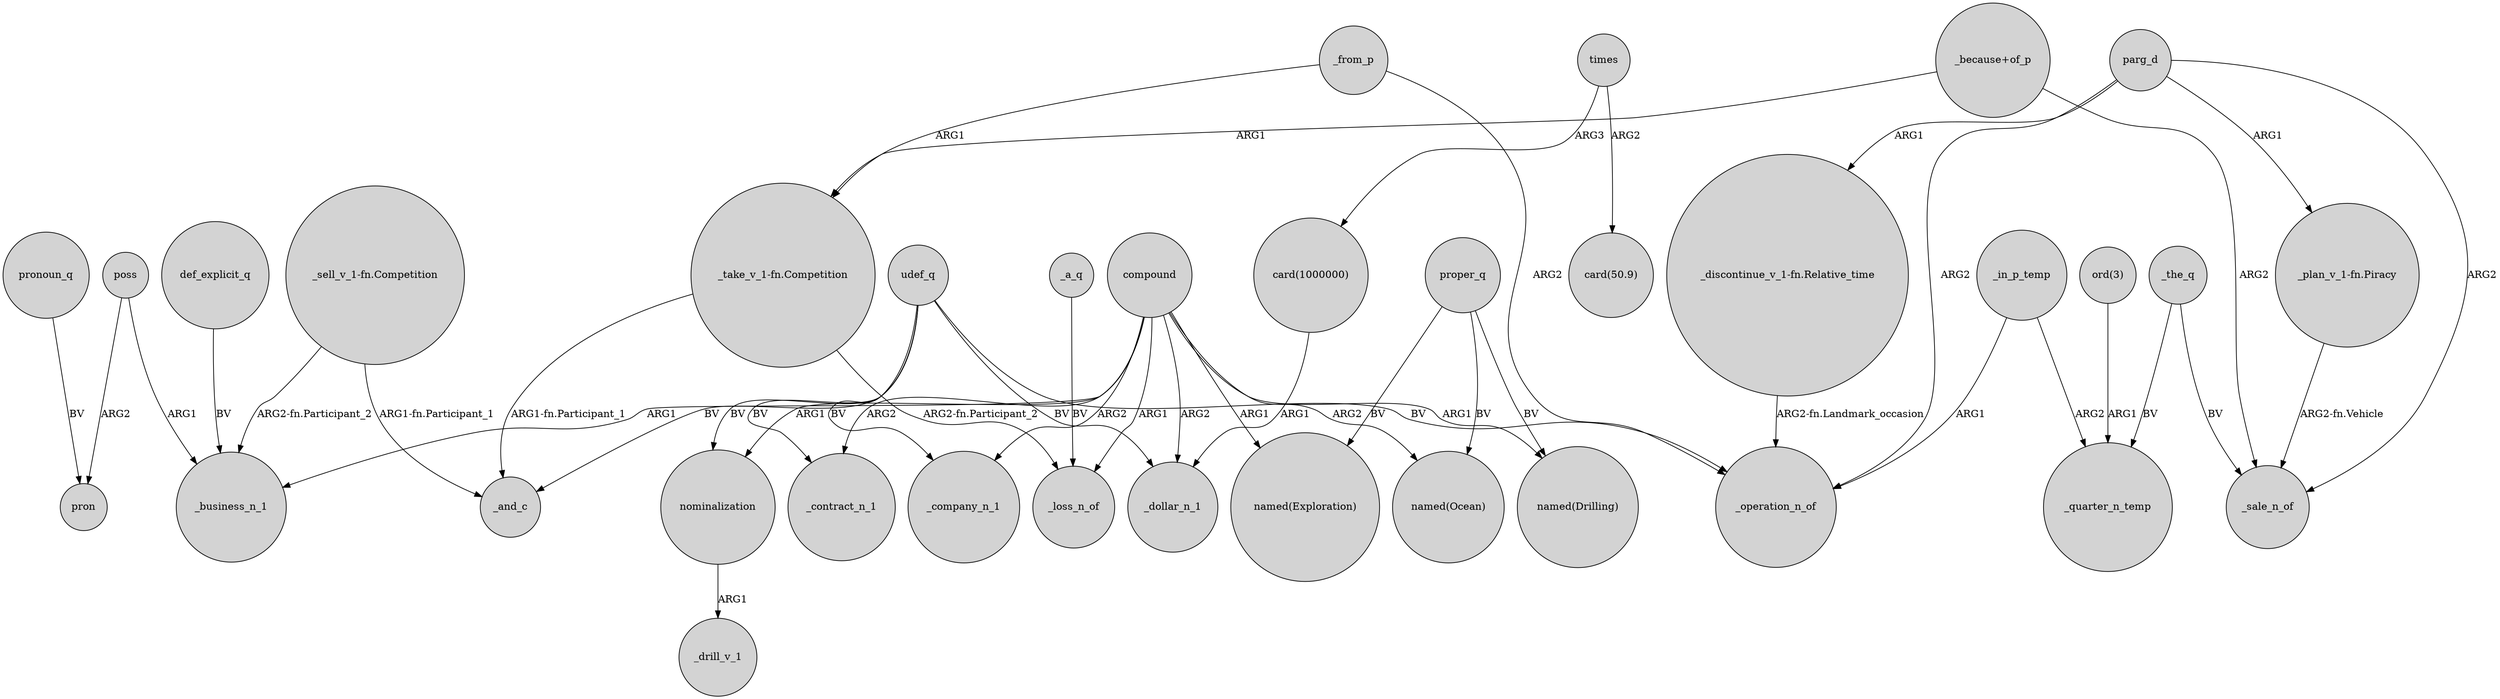 digraph {
	node [shape=circle style=filled]
	def_explicit_q -> _business_n_1 [label=BV]
	_a_q -> _loss_n_of [label=BV]
	times -> "card(50.9)" [label=ARG2]
	_in_p_temp -> _quarter_n_temp [label=ARG2]
	poss -> _business_n_1 [label=ARG1]
	"ord(3)" -> _quarter_n_temp [label=ARG1]
	"_sell_v_1-fn.Competition" -> _and_c [label="ARG1-fn.Participant_1"]
	"_because+of_p" -> _sale_n_of [label=ARG2]
	compound -> _company_n_1 [label=ARG2]
	"_take_v_1-fn.Competition" -> _and_c [label="ARG1-fn.Participant_1"]
	udef_q -> _company_n_1 [label=BV]
	"_sell_v_1-fn.Competition" -> _business_n_1 [label="ARG2-fn.Participant_2"]
	compound -> "named(Drilling)" [label=ARG1]
	compound -> _contract_n_1 [label=ARG2]
	_the_q -> _quarter_n_temp [label=BV]
	udef_q -> nominalization [label=BV]
	times -> "card(1000000)" [label=ARG3]
	compound -> _dollar_n_1 [label=ARG2]
	compound -> "named(Exploration)" [label=ARG1]
	parg_d -> "_discontinue_v_1-fn.Relative_time" [label=ARG1]
	"_discontinue_v_1-fn.Relative_time" -> _operation_n_of [label="ARG2-fn.Landmark_occasion"]
	udef_q -> _and_c [label=BV]
	"_because+of_p" -> "_take_v_1-fn.Competition" [label=ARG1]
	pronoun_q -> pron [label=BV]
	_in_p_temp -> _operation_n_of [label=ARG1]
	compound -> nominalization [label=ARG1]
	poss -> pron [label=ARG2]
	parg_d -> _sale_n_of [label=ARG2]
	compound -> _loss_n_of [label=ARG1]
	proper_q -> "named(Exploration)" [label=BV]
	"_plan_v_1-fn.Piracy" -> _sale_n_of [label="ARG2-fn.Vehicle"]
	udef_q -> _operation_n_of [label=BV]
	proper_q -> "named(Drilling)" [label=BV]
	compound -> "named(Ocean)" [label=ARG2]
	udef_q -> _dollar_n_1 [label=BV]
	"card(1000000)" -> _dollar_n_1 [label=ARG1]
	"_take_v_1-fn.Competition" -> _loss_n_of [label="ARG2-fn.Participant_2"]
	nominalization -> _drill_v_1 [label=ARG1]
	proper_q -> "named(Ocean)" [label=BV]
	compound -> _business_n_1 [label=ARG1]
	parg_d -> "_plan_v_1-fn.Piracy" [label=ARG1]
	_from_p -> _operation_n_of [label=ARG2]
	_the_q -> _sale_n_of [label=BV]
	parg_d -> _operation_n_of [label=ARG2]
	udef_q -> _contract_n_1 [label=BV]
	_from_p -> "_take_v_1-fn.Competition" [label=ARG1]
}
